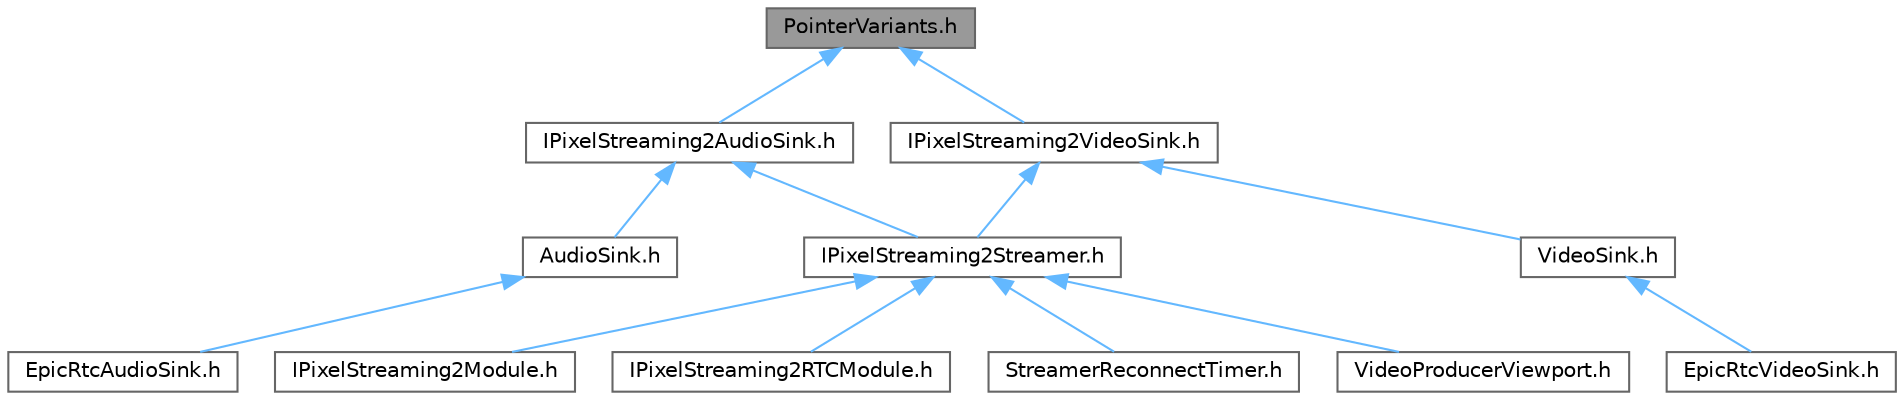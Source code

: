 digraph "PointerVariants.h"
{
 // INTERACTIVE_SVG=YES
 // LATEX_PDF_SIZE
  bgcolor="transparent";
  edge [fontname=Helvetica,fontsize=10,labelfontname=Helvetica,labelfontsize=10];
  node [fontname=Helvetica,fontsize=10,shape=box,height=0.2,width=0.4];
  Node1 [id="Node000001",label="PointerVariants.h",height=0.2,width=0.4,color="gray40", fillcolor="grey60", style="filled", fontcolor="black",tooltip=" "];
  Node1 -> Node2 [id="edge1_Node000001_Node000002",dir="back",color="steelblue1",style="solid",tooltip=" "];
  Node2 [id="Node000002",label="IPixelStreaming2AudioSink.h",height=0.2,width=0.4,color="grey40", fillcolor="white", style="filled",URL="$d4/d83/IPixelStreaming2AudioSink_8h.html",tooltip=" "];
  Node2 -> Node3 [id="edge2_Node000002_Node000003",dir="back",color="steelblue1",style="solid",tooltip=" "];
  Node3 [id="Node000003",label="AudioSink.h",height=0.2,width=0.4,color="grey40", fillcolor="white", style="filled",URL="$d5/dc2/AudioSink_8h.html",tooltip=" "];
  Node3 -> Node4 [id="edge3_Node000003_Node000004",dir="back",color="steelblue1",style="solid",tooltip=" "];
  Node4 [id="Node000004",label="EpicRtcAudioSink.h",height=0.2,width=0.4,color="grey40", fillcolor="white", style="filled",URL="$d4/d9b/EpicRtcAudioSink_8h.html",tooltip=" "];
  Node2 -> Node5 [id="edge4_Node000002_Node000005",dir="back",color="steelblue1",style="solid",tooltip=" "];
  Node5 [id="Node000005",label="IPixelStreaming2Streamer.h",height=0.2,width=0.4,color="grey40", fillcolor="white", style="filled",URL="$d0/dc4/IPixelStreaming2Streamer_8h.html",tooltip=" "];
  Node5 -> Node6 [id="edge5_Node000005_Node000006",dir="back",color="steelblue1",style="solid",tooltip=" "];
  Node6 [id="Node000006",label="IPixelStreaming2Module.h",height=0.2,width=0.4,color="grey40", fillcolor="white", style="filled",URL="$d5/dad/IPixelStreaming2Module_8h.html",tooltip=" "];
  Node5 -> Node7 [id="edge6_Node000005_Node000007",dir="back",color="steelblue1",style="solid",tooltip=" "];
  Node7 [id="Node000007",label="IPixelStreaming2RTCModule.h",height=0.2,width=0.4,color="grey40", fillcolor="white", style="filled",URL="$db/dab/IPixelStreaming2RTCModule_8h.html",tooltip=" "];
  Node5 -> Node8 [id="edge7_Node000005_Node000008",dir="back",color="steelblue1",style="solid",tooltip=" "];
  Node8 [id="Node000008",label="StreamerReconnectTimer.h",height=0.2,width=0.4,color="grey40", fillcolor="white", style="filled",URL="$d0/dcb/StreamerReconnectTimer_8h.html",tooltip=" "];
  Node5 -> Node9 [id="edge8_Node000005_Node000009",dir="back",color="steelblue1",style="solid",tooltip=" "];
  Node9 [id="Node000009",label="VideoProducerViewport.h",height=0.2,width=0.4,color="grey40", fillcolor="white", style="filled",URL="$d8/d79/VideoProducerViewport_8h.html",tooltip=" "];
  Node1 -> Node10 [id="edge9_Node000001_Node000010",dir="back",color="steelblue1",style="solid",tooltip=" "];
  Node10 [id="Node000010",label="IPixelStreaming2VideoSink.h",height=0.2,width=0.4,color="grey40", fillcolor="white", style="filled",URL="$d7/dcb/IPixelStreaming2VideoSink_8h.html",tooltip=" "];
  Node10 -> Node5 [id="edge10_Node000010_Node000005",dir="back",color="steelblue1",style="solid",tooltip=" "];
  Node10 -> Node11 [id="edge11_Node000010_Node000011",dir="back",color="steelblue1",style="solid",tooltip=" "];
  Node11 [id="Node000011",label="VideoSink.h",height=0.2,width=0.4,color="grey40", fillcolor="white", style="filled",URL="$da/da6/VideoSink_8h.html",tooltip=" "];
  Node11 -> Node12 [id="edge12_Node000011_Node000012",dir="back",color="steelblue1",style="solid",tooltip=" "];
  Node12 [id="Node000012",label="EpicRtcVideoSink.h",height=0.2,width=0.4,color="grey40", fillcolor="white", style="filled",URL="$d1/d21/EpicRtcVideoSink_8h.html",tooltip=" "];
}
